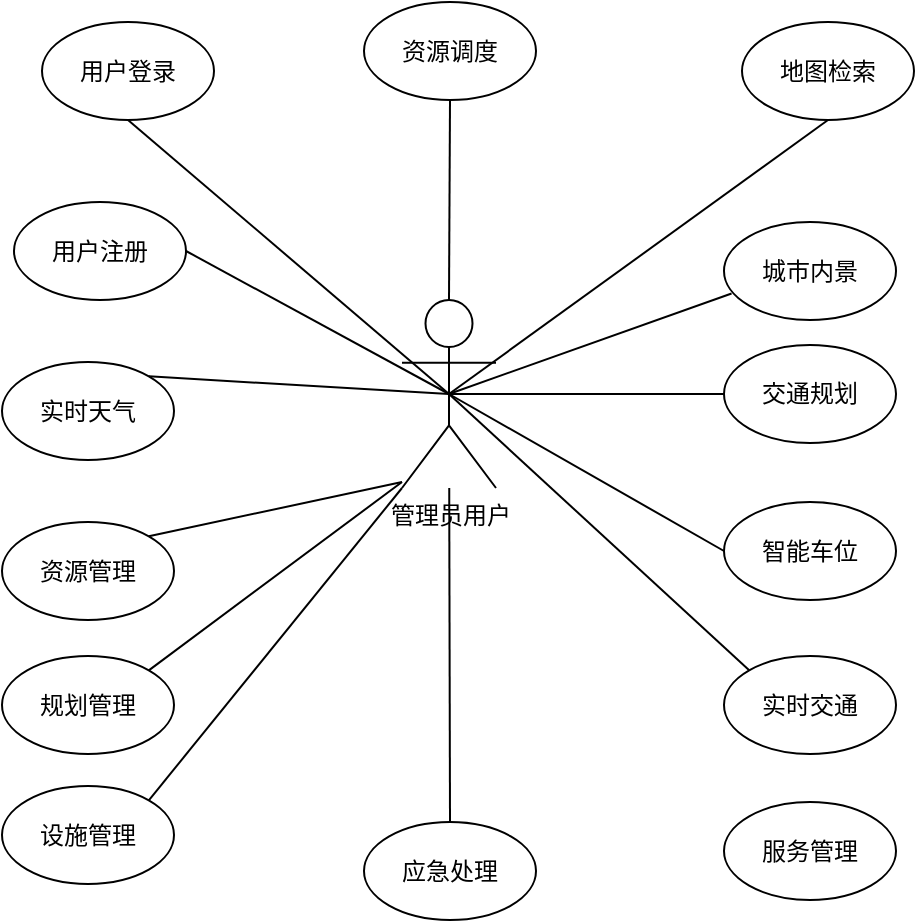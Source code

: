 <mxfile version="24.4.7" type="github">
  <diagram name="第 1 页" id="csqRduWSbu1YWpJnYrp_">
    <mxGraphModel dx="1050" dy="557" grid="0" gridSize="10" guides="1" tooltips="1" connect="1" arrows="1" fold="1" page="1" pageScale="1" pageWidth="827" pageHeight="1169" math="0" shadow="0">
      <root>
        <mxCell id="0" />
        <mxCell id="1" parent="0" />
        <mxCell id="UIeDzAxWS5lL4gKu8RH2-1" style="edgeStyle=none;rounded=0;orthogonalLoop=1;jettySize=auto;html=1;exitX=0.5;exitY=0.5;exitDx=0;exitDy=0;exitPerimeter=0;entryX=0;entryY=0.5;entryDx=0;entryDy=0;strokeColor=default;endArrow=none;endFill=0;" parent="1" source="UIeDzAxWS5lL4gKu8RH2-7" target="UIeDzAxWS5lL4gKu8RH2-14" edge="1">
          <mxGeometry relative="1" as="geometry" />
        </mxCell>
        <mxCell id="UIeDzAxWS5lL4gKu8RH2-2" style="edgeStyle=none;rounded=0;orthogonalLoop=1;jettySize=auto;html=1;exitX=0.5;exitY=0.5;exitDx=0;exitDy=0;exitPerimeter=0;entryX=1;entryY=0.5;entryDx=0;entryDy=0;strokeColor=default;endArrow=none;endFill=0;" parent="1" source="UIeDzAxWS5lL4gKu8RH2-7" target="UIeDzAxWS5lL4gKu8RH2-9" edge="1">
          <mxGeometry relative="1" as="geometry" />
        </mxCell>
        <mxCell id="UIeDzAxWS5lL4gKu8RH2-3" style="edgeStyle=none;rounded=0;orthogonalLoop=1;jettySize=auto;html=1;exitX=0.5;exitY=0.5;exitDx=0;exitDy=0;exitPerimeter=0;entryX=1;entryY=0;entryDx=0;entryDy=0;endArrow=none;endFill=0;" parent="1" source="UIeDzAxWS5lL4gKu8RH2-7" target="UIeDzAxWS5lL4gKu8RH2-12" edge="1">
          <mxGeometry relative="1" as="geometry" />
        </mxCell>
        <mxCell id="UIeDzAxWS5lL4gKu8RH2-4" style="edgeStyle=none;rounded=0;orthogonalLoop=1;jettySize=auto;html=1;exitX=0.5;exitY=0.5;exitDx=0;exitDy=0;exitPerimeter=0;entryX=0;entryY=0;entryDx=0;entryDy=0;endArrow=none;endFill=0;" parent="1" source="UIeDzAxWS5lL4gKu8RH2-7" target="UIeDzAxWS5lL4gKu8RH2-13" edge="1">
          <mxGeometry relative="1" as="geometry" />
        </mxCell>
        <mxCell id="UIeDzAxWS5lL4gKu8RH2-5" style="edgeStyle=none;rounded=0;orthogonalLoop=1;jettySize=auto;html=1;exitX=0.5;exitY=0.5;exitDx=0;exitDy=0;exitPerimeter=0;entryX=0.5;entryY=1;entryDx=0;entryDy=0;endArrow=none;endFill=0;" parent="1" source="UIeDzAxWS5lL4gKu8RH2-7" target="UIeDzAxWS5lL4gKu8RH2-8" edge="1">
          <mxGeometry relative="1" as="geometry" />
        </mxCell>
        <mxCell id="UIeDzAxWS5lL4gKu8RH2-6" style="edgeStyle=none;rounded=0;orthogonalLoop=1;jettySize=auto;html=1;exitX=0.5;exitY=0.5;exitDx=0;exitDy=0;exitPerimeter=0;entryX=0;entryY=0.5;entryDx=0;entryDy=0;endArrow=none;endFill=0;" parent="1" source="UIeDzAxWS5lL4gKu8RH2-7" target="UIeDzAxWS5lL4gKu8RH2-15" edge="1">
          <mxGeometry relative="1" as="geometry" />
        </mxCell>
        <mxCell id="UIeDzAxWS5lL4gKu8RH2-24" style="rounded=0;orthogonalLoop=1;jettySize=auto;html=1;exitX=0.5;exitY=0;exitDx=0;exitDy=0;exitPerimeter=0;entryX=0.5;entryY=1;entryDx=0;entryDy=0;endArrow=none;endFill=0;" parent="1" source="UIeDzAxWS5lL4gKu8RH2-7" target="UIeDzAxWS5lL4gKu8RH2-22" edge="1">
          <mxGeometry relative="1" as="geometry" />
        </mxCell>
        <mxCell id="UIeDzAxWS5lL4gKu8RH2-7" value="管理员用户" style="shape=umlActor;verticalLabelPosition=bottom;verticalAlign=top;html=1;outlineConnect=0;strokeColor=default;" parent="1" vertex="1">
          <mxGeometry x="390" y="219" width="47" height="94" as="geometry" />
        </mxCell>
        <mxCell id="UIeDzAxWS5lL4gKu8RH2-8" value="用户登录" style="ellipse;whiteSpace=wrap;html=1;strokeColor=default;" parent="1" vertex="1">
          <mxGeometry x="210" y="80" width="86" height="49" as="geometry" />
        </mxCell>
        <mxCell id="UIeDzAxWS5lL4gKu8RH2-9" value="用户注册" style="ellipse;whiteSpace=wrap;html=1;strokeColor=default;" parent="1" vertex="1">
          <mxGeometry x="196" y="170" width="86" height="49" as="geometry" />
        </mxCell>
        <mxCell id="UIeDzAxWS5lL4gKu8RH2-10" value="地图检索" style="ellipse;whiteSpace=wrap;html=1;strokeColor=default;" parent="1" vertex="1">
          <mxGeometry x="560" y="80" width="86" height="49" as="geometry" />
        </mxCell>
        <mxCell id="UIeDzAxWS5lL4gKu8RH2-11" value="城市内景" style="ellipse;whiteSpace=wrap;html=1;strokeColor=default;" parent="1" vertex="1">
          <mxGeometry x="551" y="180" width="86" height="49" as="geometry" />
        </mxCell>
        <mxCell id="UIeDzAxWS5lL4gKu8RH2-12" value="实时天气" style="ellipse;whiteSpace=wrap;html=1;strokeColor=default;" parent="1" vertex="1">
          <mxGeometry x="190" y="250" width="86" height="49" as="geometry" />
        </mxCell>
        <mxCell id="UIeDzAxWS5lL4gKu8RH2-13" value="实时交通" style="ellipse;whiteSpace=wrap;html=1;strokeColor=default;" parent="1" vertex="1">
          <mxGeometry x="551" y="397" width="86" height="49" as="geometry" />
        </mxCell>
        <mxCell id="UIeDzAxWS5lL4gKu8RH2-14" value="智能车位" style="ellipse;whiteSpace=wrap;html=1;strokeColor=default;" parent="1" vertex="1">
          <mxGeometry x="551" y="320" width="86" height="49" as="geometry" />
        </mxCell>
        <mxCell id="UIeDzAxWS5lL4gKu8RH2-15" value="交通规划" style="ellipse;whiteSpace=wrap;html=1;strokeColor=default;" parent="1" vertex="1">
          <mxGeometry x="551" y="241.5" width="86" height="49" as="geometry" />
        </mxCell>
        <mxCell id="UIeDzAxWS5lL4gKu8RH2-16" style="edgeStyle=none;rounded=0;orthogonalLoop=1;jettySize=auto;html=1;exitX=0.5;exitY=0.5;exitDx=0;exitDy=0;exitPerimeter=0;entryX=0.044;entryY=0.729;entryDx=0;entryDy=0;entryPerimeter=0;endArrow=none;endFill=0;" parent="1" source="UIeDzAxWS5lL4gKu8RH2-7" target="UIeDzAxWS5lL4gKu8RH2-11" edge="1">
          <mxGeometry relative="1" as="geometry" />
        </mxCell>
        <mxCell id="UIeDzAxWS5lL4gKu8RH2-17" style="edgeStyle=none;rounded=0;orthogonalLoop=1;jettySize=auto;html=1;exitX=0.5;exitY=1;exitDx=0;exitDy=0;entryX=0.5;entryY=0.5;entryDx=0;entryDy=0;entryPerimeter=0;endArrow=none;endFill=0;" parent="1" source="UIeDzAxWS5lL4gKu8RH2-10" target="UIeDzAxWS5lL4gKu8RH2-7" edge="1">
          <mxGeometry relative="1" as="geometry" />
        </mxCell>
        <mxCell id="UIeDzAxWS5lL4gKu8RH2-28" style="rounded=0;orthogonalLoop=1;jettySize=auto;html=1;exitX=1;exitY=0;exitDx=0;exitDy=0;endArrow=none;endFill=0;" parent="1" source="UIeDzAxWS5lL4gKu8RH2-18" edge="1">
          <mxGeometry relative="1" as="geometry">
            <mxPoint x="390" y="310" as="targetPoint" />
          </mxGeometry>
        </mxCell>
        <mxCell id="UIeDzAxWS5lL4gKu8RH2-18" value="资源管理" style="ellipse;whiteSpace=wrap;html=1;strokeColor=default;" parent="1" vertex="1">
          <mxGeometry x="190" y="330" width="86" height="49" as="geometry" />
        </mxCell>
        <mxCell id="UIeDzAxWS5lL4gKu8RH2-27" style="rounded=0;orthogonalLoop=1;jettySize=auto;html=1;exitX=1;exitY=0;exitDx=0;exitDy=0;endArrow=none;endFill=0;" parent="1" source="UIeDzAxWS5lL4gKu8RH2-19" edge="1">
          <mxGeometry relative="1" as="geometry">
            <mxPoint x="390" y="310" as="targetPoint" />
          </mxGeometry>
        </mxCell>
        <mxCell id="UIeDzAxWS5lL4gKu8RH2-19" value="规划管理" style="ellipse;whiteSpace=wrap;html=1;strokeColor=default;" parent="1" vertex="1">
          <mxGeometry x="190" y="397" width="86" height="49" as="geometry" />
        </mxCell>
        <mxCell id="UIeDzAxWS5lL4gKu8RH2-20" value="设施管理" style="ellipse;whiteSpace=wrap;html=1;strokeColor=default;" parent="1" vertex="1">
          <mxGeometry x="190" y="462" width="86" height="49" as="geometry" />
        </mxCell>
        <mxCell id="UIeDzAxWS5lL4gKu8RH2-21" value="服务管理" style="ellipse;whiteSpace=wrap;html=1;strokeColor=default;" parent="1" vertex="1">
          <mxGeometry x="551" y="470" width="86" height="49" as="geometry" />
        </mxCell>
        <mxCell id="UIeDzAxWS5lL4gKu8RH2-22" value="资源调度" style="ellipse;whiteSpace=wrap;html=1;strokeColor=default;" parent="1" vertex="1">
          <mxGeometry x="371" y="70" width="86" height="49" as="geometry" />
        </mxCell>
        <mxCell id="UIeDzAxWS5lL4gKu8RH2-25" style="rounded=0;orthogonalLoop=1;jettySize=auto;html=1;exitX=0.5;exitY=0;exitDx=0;exitDy=0;endArrow=none;endFill=0;" parent="1" source="UIeDzAxWS5lL4gKu8RH2-23" target="UIeDzAxWS5lL4gKu8RH2-7" edge="1">
          <mxGeometry relative="1" as="geometry" />
        </mxCell>
        <mxCell id="UIeDzAxWS5lL4gKu8RH2-23" value="应急处理" style="ellipse;whiteSpace=wrap;html=1;strokeColor=default;" parent="1" vertex="1">
          <mxGeometry x="371" y="480" width="86" height="49" as="geometry" />
        </mxCell>
        <mxCell id="UIeDzAxWS5lL4gKu8RH2-26" style="rounded=0;orthogonalLoop=1;jettySize=auto;html=1;exitX=1;exitY=0;exitDx=0;exitDy=0;entryX=0;entryY=1;entryDx=0;entryDy=0;entryPerimeter=0;endArrow=none;endFill=0;" parent="1" source="UIeDzAxWS5lL4gKu8RH2-20" target="UIeDzAxWS5lL4gKu8RH2-7" edge="1">
          <mxGeometry relative="1" as="geometry" />
        </mxCell>
      </root>
    </mxGraphModel>
  </diagram>
</mxfile>

